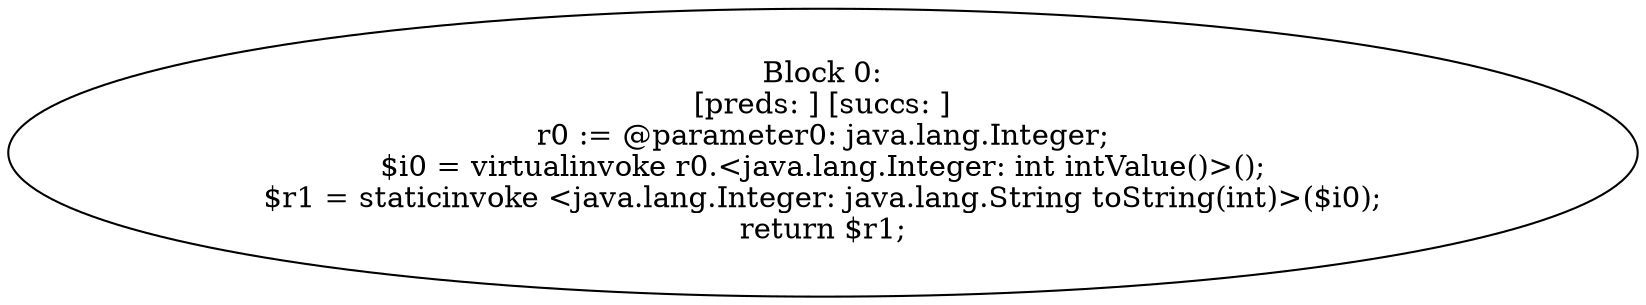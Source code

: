 digraph "unitGraph" {
    "Block 0:
[preds: ] [succs: ]
r0 := @parameter0: java.lang.Integer;
$i0 = virtualinvoke r0.<java.lang.Integer: int intValue()>();
$r1 = staticinvoke <java.lang.Integer: java.lang.String toString(int)>($i0);
return $r1;
"
}
